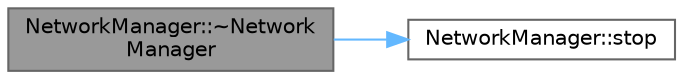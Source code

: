 digraph "NetworkManager::~NetworkManager"
{
 // LATEX_PDF_SIZE
  bgcolor="transparent";
  edge [fontname=Helvetica,fontsize=10,labelfontname=Helvetica,labelfontsize=10];
  node [fontname=Helvetica,fontsize=10,shape=box,height=0.2,width=0.4];
  rankdir="LR";
  Node1 [id="Node000001",label="NetworkManager::~Network\lManager",height=0.2,width=0.4,color="gray40", fillcolor="grey60", style="filled", fontcolor="black",tooltip="Destroys the NetworkManager object."];
  Node1 -> Node2 [id="edge1_Node000001_Node000002",color="steelblue1",style="solid",tooltip=" "];
  Node2 [id="Node000002",label="NetworkManager::stop",height=0.2,width=0.4,color="grey40", fillcolor="white", style="filled",URL="$classNetworkManager.html#afebd420c04cb8d9c23e4799c69dc0a36",tooltip="Stops the network manager."];
}
